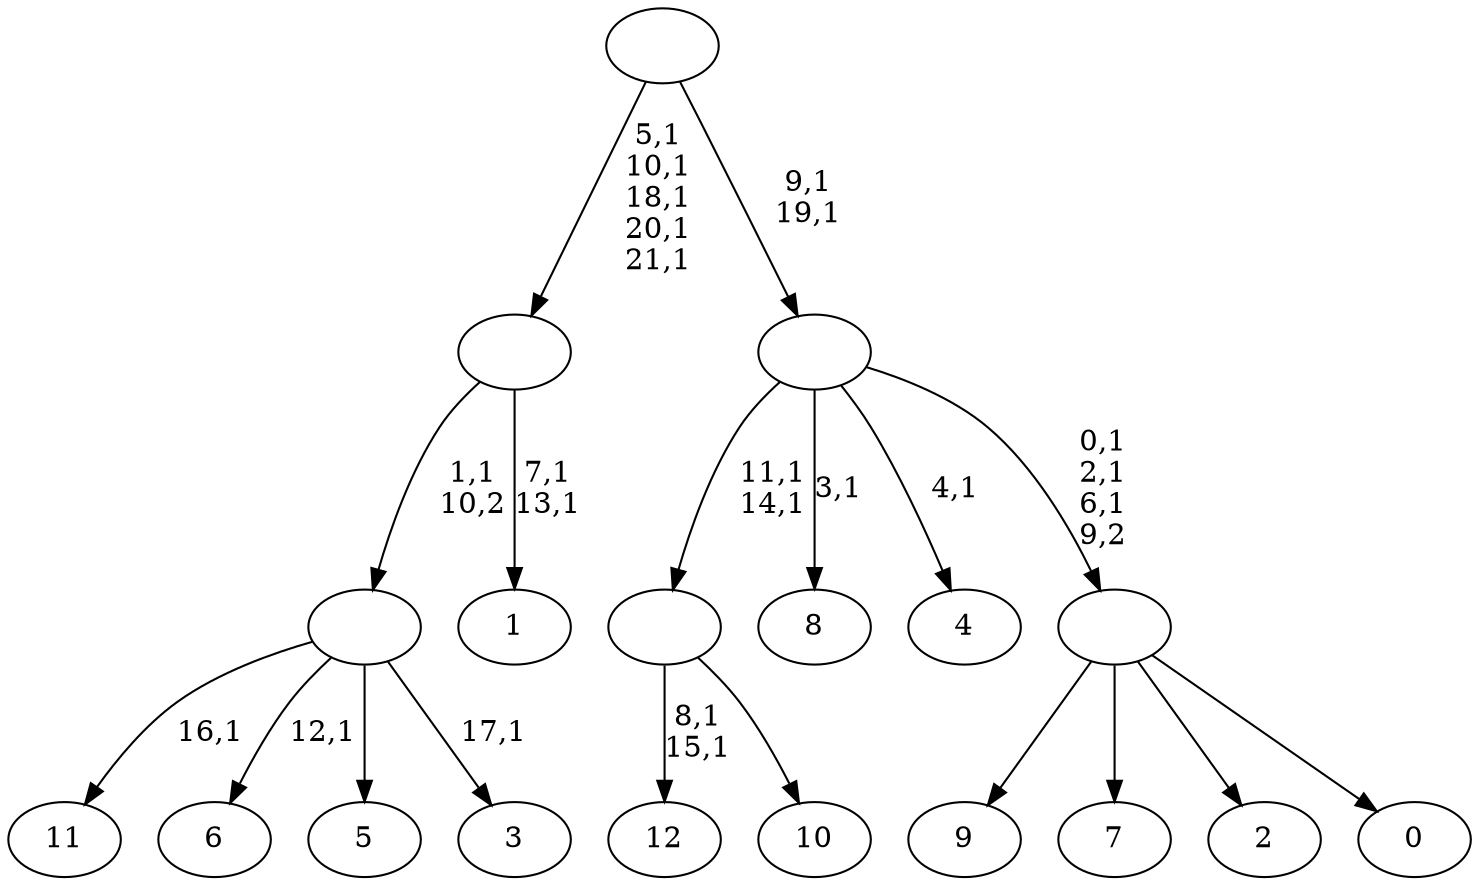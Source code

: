 digraph T {
	35 [label="12"]
	32 [label="11"]
	30 [label="10"]
	29 [label=""]
	27 [label="9"]
	26 [label="8"]
	24 [label="7"]
	23 [label="6"]
	21 [label="5"]
	20 [label="4"]
	18 [label="3"]
	16 [label=""]
	15 [label="2"]
	14 [label="1"]
	11 [label=""]
	6 [label="0"]
	5 [label=""]
	2 [label=""]
	0 [label=""]
	29 -> 35 [label="8,1\n15,1"]
	29 -> 30 [label=""]
	16 -> 18 [label="17,1"]
	16 -> 23 [label="12,1"]
	16 -> 32 [label="16,1"]
	16 -> 21 [label=""]
	11 -> 14 [label="7,1\n13,1"]
	11 -> 16 [label="1,1\n10,2"]
	5 -> 27 [label=""]
	5 -> 24 [label=""]
	5 -> 15 [label=""]
	5 -> 6 [label=""]
	2 -> 5 [label="0,1\n2,1\n6,1\n9,2"]
	2 -> 20 [label="4,1"]
	2 -> 26 [label="3,1"]
	2 -> 29 [label="11,1\n14,1"]
	0 -> 2 [label="9,1\n19,1"]
	0 -> 11 [label="5,1\n10,1\n18,1\n20,1\n21,1"]
}
